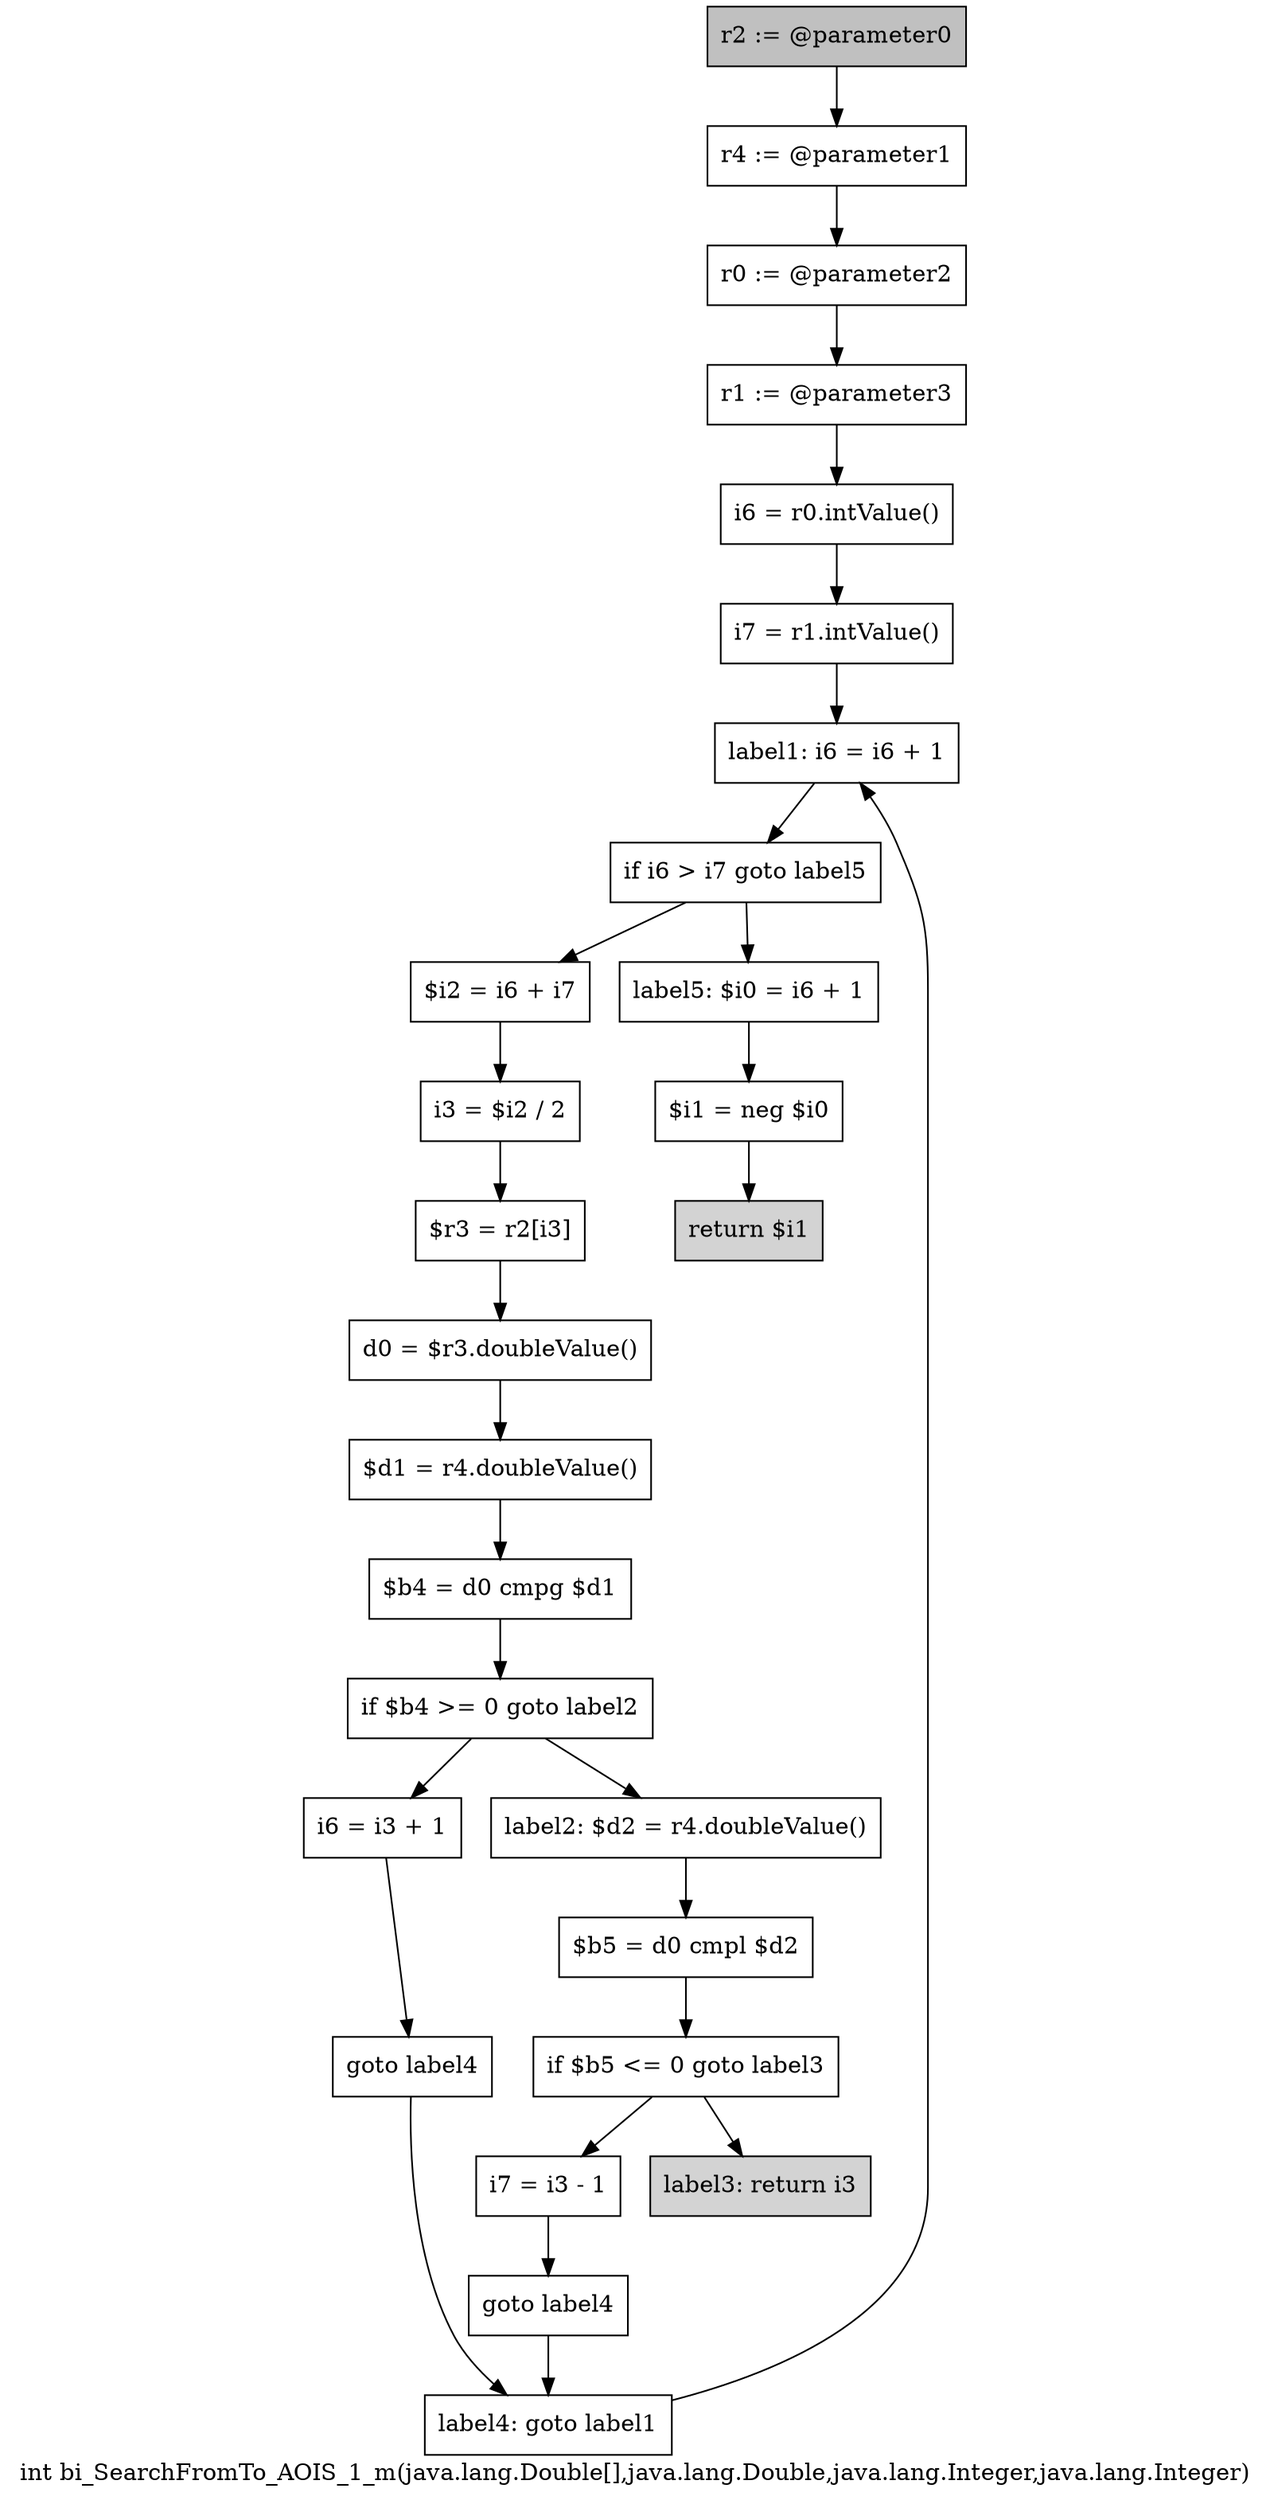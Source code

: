 digraph "int bi_SearchFromTo_AOIS_1_m(java.lang.Double[],java.lang.Double,java.lang.Integer,java.lang.Integer)" {
    label="int bi_SearchFromTo_AOIS_1_m(java.lang.Double[],java.lang.Double,java.lang.Integer,java.lang.Integer)";
    node [shape=box];
    "0" [style=filled,fillcolor=gray,label="r2 := @parameter0",];
    "1" [label="r4 := @parameter1",];
    "0"->"1";
    "2" [label="r0 := @parameter2",];
    "1"->"2";
    "3" [label="r1 := @parameter3",];
    "2"->"3";
    "4" [label="i6 = r0.intValue()",];
    "3"->"4";
    "5" [label="i7 = r1.intValue()",];
    "4"->"5";
    "6" [label="label1: i6 = i6 + 1",];
    "5"->"6";
    "7" [label="if i6 > i7 goto label5",];
    "6"->"7";
    "8" [label="$i2 = i6 + i7",];
    "7"->"8";
    "24" [label="label5: $i0 = i6 + 1",];
    "7"->"24";
    "9" [label="i3 = $i2 / 2",];
    "8"->"9";
    "10" [label="$r3 = r2[i3]",];
    "9"->"10";
    "11" [label="d0 = $r3.doubleValue()",];
    "10"->"11";
    "12" [label="$d1 = r4.doubleValue()",];
    "11"->"12";
    "13" [label="$b4 = d0 cmpg $d1",];
    "12"->"13";
    "14" [label="if $b4 >= 0 goto label2",];
    "13"->"14";
    "15" [label="i6 = i3 + 1",];
    "14"->"15";
    "17" [label="label2: $d2 = r4.doubleValue()",];
    "14"->"17";
    "16" [label="goto label4",];
    "15"->"16";
    "23" [label="label4: goto label1",];
    "16"->"23";
    "18" [label="$b5 = d0 cmpl $d2",];
    "17"->"18";
    "19" [label="if $b5 <= 0 goto label3",];
    "18"->"19";
    "20" [label="i7 = i3 - 1",];
    "19"->"20";
    "22" [style=filled,fillcolor=lightgray,label="label3: return i3",];
    "19"->"22";
    "21" [label="goto label4",];
    "20"->"21";
    "21"->"23";
    "23"->"6";
    "25" [label="$i1 = neg $i0",];
    "24"->"25";
    "26" [style=filled,fillcolor=lightgray,label="return $i1",];
    "25"->"26";
}
